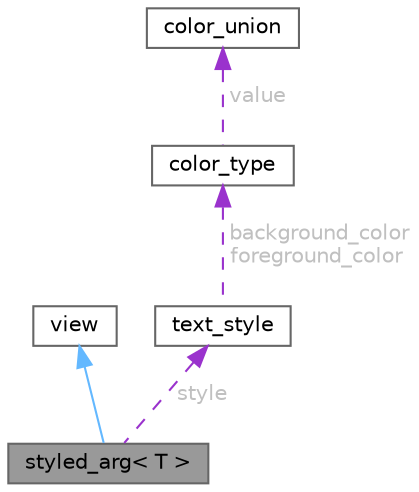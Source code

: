 digraph "styled_arg&lt; T &gt;"
{
 // LATEX_PDF_SIZE
  bgcolor="transparent";
  edge [fontname=Helvetica,fontsize=10,labelfontname=Helvetica,labelfontsize=10];
  node [fontname=Helvetica,fontsize=10,shape=box,height=0.2,width=0.4];
  Node1 [id="Node000001",label="styled_arg\< T \>",height=0.2,width=0.4,color="gray40", fillcolor="grey60", style="filled", fontcolor="black",tooltip=" "];
  Node2 -> Node1 [id="edge1_Node000001_Node000002",dir="back",color="steelblue1",style="solid",tooltip=" "];
  Node2 [id="Node000002",label="view",height=0.2,width=0.4,color="gray40", fillcolor="white", style="filled",URL="$structdetail_1_1view.html",tooltip=" "];
  Node3 -> Node1 [id="edge2_Node000001_Node000003",dir="back",color="darkorchid3",style="dashed",tooltip=" ",label=" style",fontcolor="grey" ];
  Node3 [id="Node000003",label="text_style",height=0.2,width=0.4,color="gray40", fillcolor="white", style="filled",URL="$classtext__style.html",tooltip="A text style consisting of foreground and background colors and emphasis."];
  Node4 -> Node3 [id="edge3_Node000003_Node000004",dir="back",color="darkorchid3",style="dashed",tooltip=" ",label=" background_color\nforeground_color",fontcolor="grey" ];
  Node4 [id="Node000004",label="color_type",height=0.2,width=0.4,color="gray40", fillcolor="white", style="filled",URL="$structdetail_1_1color__type.html",tooltip=" "];
  Node5 -> Node4 [id="edge4_Node000004_Node000005",dir="back",color="darkorchid3",style="dashed",tooltip=" ",label=" value",fontcolor="grey" ];
  Node5 [id="Node000005",label="color_union",height=0.2,width=0.4,color="gray40", fillcolor="white", style="filled",URL="$uniondetail_1_1color__type_1_1color__union.html",tooltip=" "];
}
